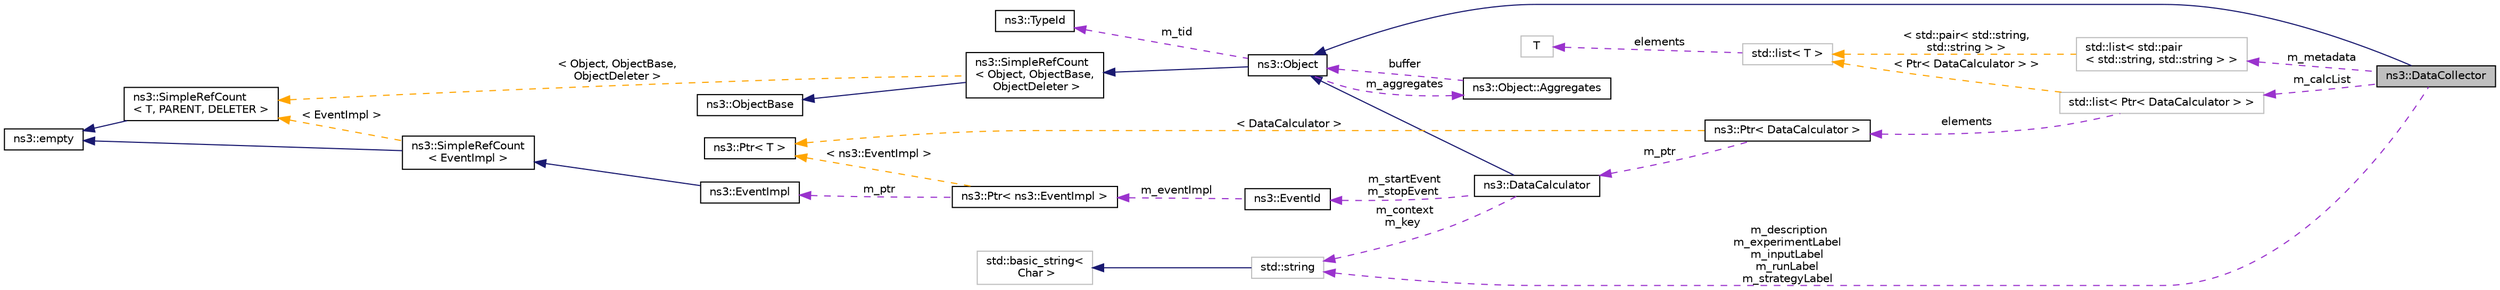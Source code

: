 digraph "ns3::DataCollector"
{
 // LATEX_PDF_SIZE
  edge [fontname="Helvetica",fontsize="10",labelfontname="Helvetica",labelfontsize="10"];
  node [fontname="Helvetica",fontsize="10",shape=record];
  rankdir="LR";
  Node1 [label="ns3::DataCollector",height=0.2,width=0.4,color="black", fillcolor="grey75", style="filled", fontcolor="black",tooltip="Collects data."];
  Node2 -> Node1 [dir="back",color="midnightblue",fontsize="10",style="solid",fontname="Helvetica"];
  Node2 [label="ns3::Object",height=0.2,width=0.4,color="black", fillcolor="white", style="filled",URL="$classns3_1_1_object.html",tooltip="A base class which provides memory management and object aggregation."];
  Node3 -> Node2 [dir="back",color="midnightblue",fontsize="10",style="solid",fontname="Helvetica"];
  Node3 [label="ns3::SimpleRefCount\l\< Object, ObjectBase,\l ObjectDeleter \>",height=0.2,width=0.4,color="black", fillcolor="white", style="filled",URL="$classns3_1_1_simple_ref_count.html",tooltip=" "];
  Node4 -> Node3 [dir="back",color="midnightblue",fontsize="10",style="solid",fontname="Helvetica"];
  Node4 [label="ns3::ObjectBase",height=0.2,width=0.4,color="black", fillcolor="white", style="filled",URL="$classns3_1_1_object_base.html",tooltip="Anchor the ns-3 type and attribute system."];
  Node5 -> Node3 [dir="back",color="orange",fontsize="10",style="dashed",label=" \< Object, ObjectBase,\l ObjectDeleter \>" ,fontname="Helvetica"];
  Node5 [label="ns3::SimpleRefCount\l\< T, PARENT, DELETER \>",height=0.2,width=0.4,color="black", fillcolor="white", style="filled",URL="$classns3_1_1_simple_ref_count.html",tooltip="A template-based reference counting class."];
  Node6 -> Node5 [dir="back",color="midnightblue",fontsize="10",style="solid",fontname="Helvetica"];
  Node6 [label="ns3::empty",height=0.2,width=0.4,color="black", fillcolor="white", style="filled",URL="$classns3_1_1empty.html",tooltip="make Callback use a separate empty type"];
  Node7 -> Node2 [dir="back",color="darkorchid3",fontsize="10",style="dashed",label=" m_tid" ,fontname="Helvetica"];
  Node7 [label="ns3::TypeId",height=0.2,width=0.4,color="black", fillcolor="white", style="filled",URL="$classns3_1_1_type_id.html",tooltip="a unique identifier for an interface."];
  Node8 -> Node2 [dir="back",color="darkorchid3",fontsize="10",style="dashed",label=" m_aggregates" ,fontname="Helvetica"];
  Node8 [label="ns3::Object::Aggregates",height=0.2,width=0.4,color="black", fillcolor="white", style="filled",URL="$structns3_1_1_object_1_1_aggregates.html",tooltip="The list of Objects aggregated to this one."];
  Node2 -> Node8 [dir="back",color="darkorchid3",fontsize="10",style="dashed",label=" buffer" ,fontname="Helvetica"];
  Node9 -> Node1 [dir="back",color="darkorchid3",fontsize="10",style="dashed",label=" m_metadata" ,fontname="Helvetica"];
  Node9 [label="std::list\< std::pair\l\< std::string, std::string \> \>",height=0.2,width=0.4,color="grey75", fillcolor="white", style="filled",tooltip=" "];
  Node10 -> Node9 [dir="back",color="orange",fontsize="10",style="dashed",label=" \< std::pair\< std::string,\l std::string \> \>" ,fontname="Helvetica"];
  Node10 [label="std::list\< T \>",height=0.2,width=0.4,color="grey75", fillcolor="white", style="filled",tooltip=" "];
  Node11 -> Node10 [dir="back",color="darkorchid3",fontsize="10",style="dashed",label=" elements" ,fontname="Helvetica"];
  Node11 [label="T",height=0.2,width=0.4,color="grey75", fillcolor="white", style="filled",tooltip=" "];
  Node12 -> Node1 [dir="back",color="darkorchid3",fontsize="10",style="dashed",label=" m_description\nm_experimentLabel\nm_inputLabel\nm_runLabel\nm_strategyLabel" ,fontname="Helvetica"];
  Node12 [label="std::string",height=0.2,width=0.4,color="grey75", fillcolor="white", style="filled",tooltip=" "];
  Node13 -> Node12 [dir="back",color="midnightblue",fontsize="10",style="solid",fontname="Helvetica"];
  Node13 [label="std::basic_string\<\l Char \>",height=0.2,width=0.4,color="grey75", fillcolor="white", style="filled",tooltip=" "];
  Node14 -> Node1 [dir="back",color="darkorchid3",fontsize="10",style="dashed",label=" m_calcList" ,fontname="Helvetica"];
  Node14 [label="std::list\< Ptr\< DataCalculator \> \>",height=0.2,width=0.4,color="grey75", fillcolor="white", style="filled",tooltip=" "];
  Node15 -> Node14 [dir="back",color="darkorchid3",fontsize="10",style="dashed",label=" elements" ,fontname="Helvetica"];
  Node15 [label="ns3::Ptr\< DataCalculator \>",height=0.2,width=0.4,color="black", fillcolor="white", style="filled",URL="$classns3_1_1_ptr.html",tooltip=" "];
  Node16 -> Node15 [dir="back",color="darkorchid3",fontsize="10",style="dashed",label=" m_ptr" ,fontname="Helvetica"];
  Node16 [label="ns3::DataCalculator",height=0.2,width=0.4,color="black", fillcolor="white", style="filled",URL="$classns3_1_1_data_calculator.html",tooltip="Calculates data during a simulation."];
  Node2 -> Node16 [dir="back",color="midnightblue",fontsize="10",style="solid",fontname="Helvetica"];
  Node17 -> Node16 [dir="back",color="darkorchid3",fontsize="10",style="dashed",label=" m_startEvent\nm_stopEvent" ,fontname="Helvetica"];
  Node17 [label="ns3::EventId",height=0.2,width=0.4,color="black", fillcolor="white", style="filled",URL="$classns3_1_1_event_id.html",tooltip="An identifier for simulation events."];
  Node18 -> Node17 [dir="back",color="darkorchid3",fontsize="10",style="dashed",label=" m_eventImpl" ,fontname="Helvetica"];
  Node18 [label="ns3::Ptr\< ns3::EventImpl \>",height=0.2,width=0.4,color="black", fillcolor="white", style="filled",URL="$classns3_1_1_ptr.html",tooltip=" "];
  Node19 -> Node18 [dir="back",color="darkorchid3",fontsize="10",style="dashed",label=" m_ptr" ,fontname="Helvetica"];
  Node19 [label="ns3::EventImpl",height=0.2,width=0.4,color="black", fillcolor="white", style="filled",URL="$classns3_1_1_event_impl.html",tooltip="A simulation event."];
  Node20 -> Node19 [dir="back",color="midnightblue",fontsize="10",style="solid",fontname="Helvetica"];
  Node20 [label="ns3::SimpleRefCount\l\< EventImpl \>",height=0.2,width=0.4,color="black", fillcolor="white", style="filled",URL="$classns3_1_1_simple_ref_count.html",tooltip=" "];
  Node6 -> Node20 [dir="back",color="midnightblue",fontsize="10",style="solid",fontname="Helvetica"];
  Node5 -> Node20 [dir="back",color="orange",fontsize="10",style="dashed",label=" \< EventImpl \>" ,fontname="Helvetica"];
  Node21 -> Node18 [dir="back",color="orange",fontsize="10",style="dashed",label=" \< ns3::EventImpl \>" ,fontname="Helvetica"];
  Node21 [label="ns3::Ptr\< T \>",height=0.2,width=0.4,color="black", fillcolor="white", style="filled",URL="$classns3_1_1_ptr.html",tooltip="Smart pointer class similar to boost::intrusive_ptr."];
  Node12 -> Node16 [dir="back",color="darkorchid3",fontsize="10",style="dashed",label=" m_context\nm_key" ,fontname="Helvetica"];
  Node21 -> Node15 [dir="back",color="orange",fontsize="10",style="dashed",label=" \< DataCalculator \>" ,fontname="Helvetica"];
  Node10 -> Node14 [dir="back",color="orange",fontsize="10",style="dashed",label=" \< Ptr\< DataCalculator \> \>" ,fontname="Helvetica"];
}
